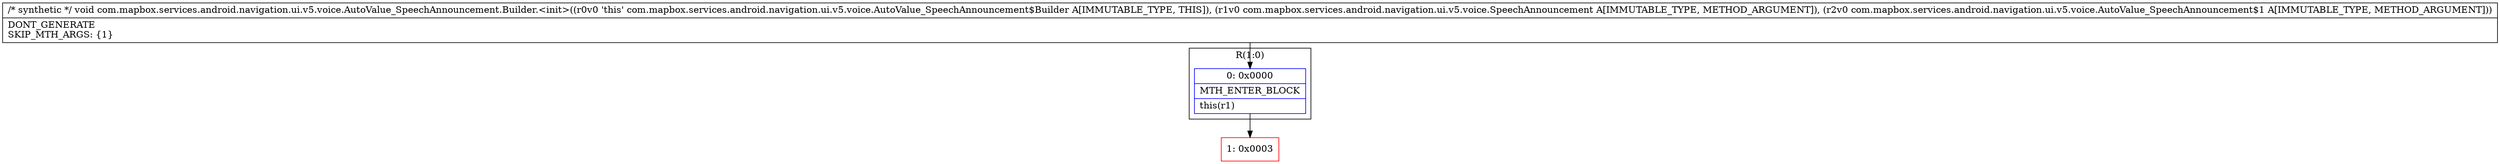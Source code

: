digraph "CFG forcom.mapbox.services.android.navigation.ui.v5.voice.AutoValue_SpeechAnnouncement.Builder.\<init\>(Lcom\/mapbox\/services\/android\/navigation\/ui\/v5\/voice\/SpeechAnnouncement;Lcom\/mapbox\/services\/android\/navigation\/ui\/v5\/voice\/AutoValue_SpeechAnnouncement$1;)V" {
subgraph cluster_Region_570801113 {
label = "R(1:0)";
node [shape=record,color=blue];
Node_0 [shape=record,label="{0\:\ 0x0000|MTH_ENTER_BLOCK\l|this(r1)\l}"];
}
Node_1 [shape=record,color=red,label="{1\:\ 0x0003}"];
MethodNode[shape=record,label="{\/* synthetic *\/ void com.mapbox.services.android.navigation.ui.v5.voice.AutoValue_SpeechAnnouncement.Builder.\<init\>((r0v0 'this' com.mapbox.services.android.navigation.ui.v5.voice.AutoValue_SpeechAnnouncement$Builder A[IMMUTABLE_TYPE, THIS]), (r1v0 com.mapbox.services.android.navigation.ui.v5.voice.SpeechAnnouncement A[IMMUTABLE_TYPE, METHOD_ARGUMENT]), (r2v0 com.mapbox.services.android.navigation.ui.v5.voice.AutoValue_SpeechAnnouncement$1 A[IMMUTABLE_TYPE, METHOD_ARGUMENT]))  | DONT_GENERATE\lSKIP_MTH_ARGS: \{1\}\l}"];
MethodNode -> Node_0;
Node_0 -> Node_1;
}

